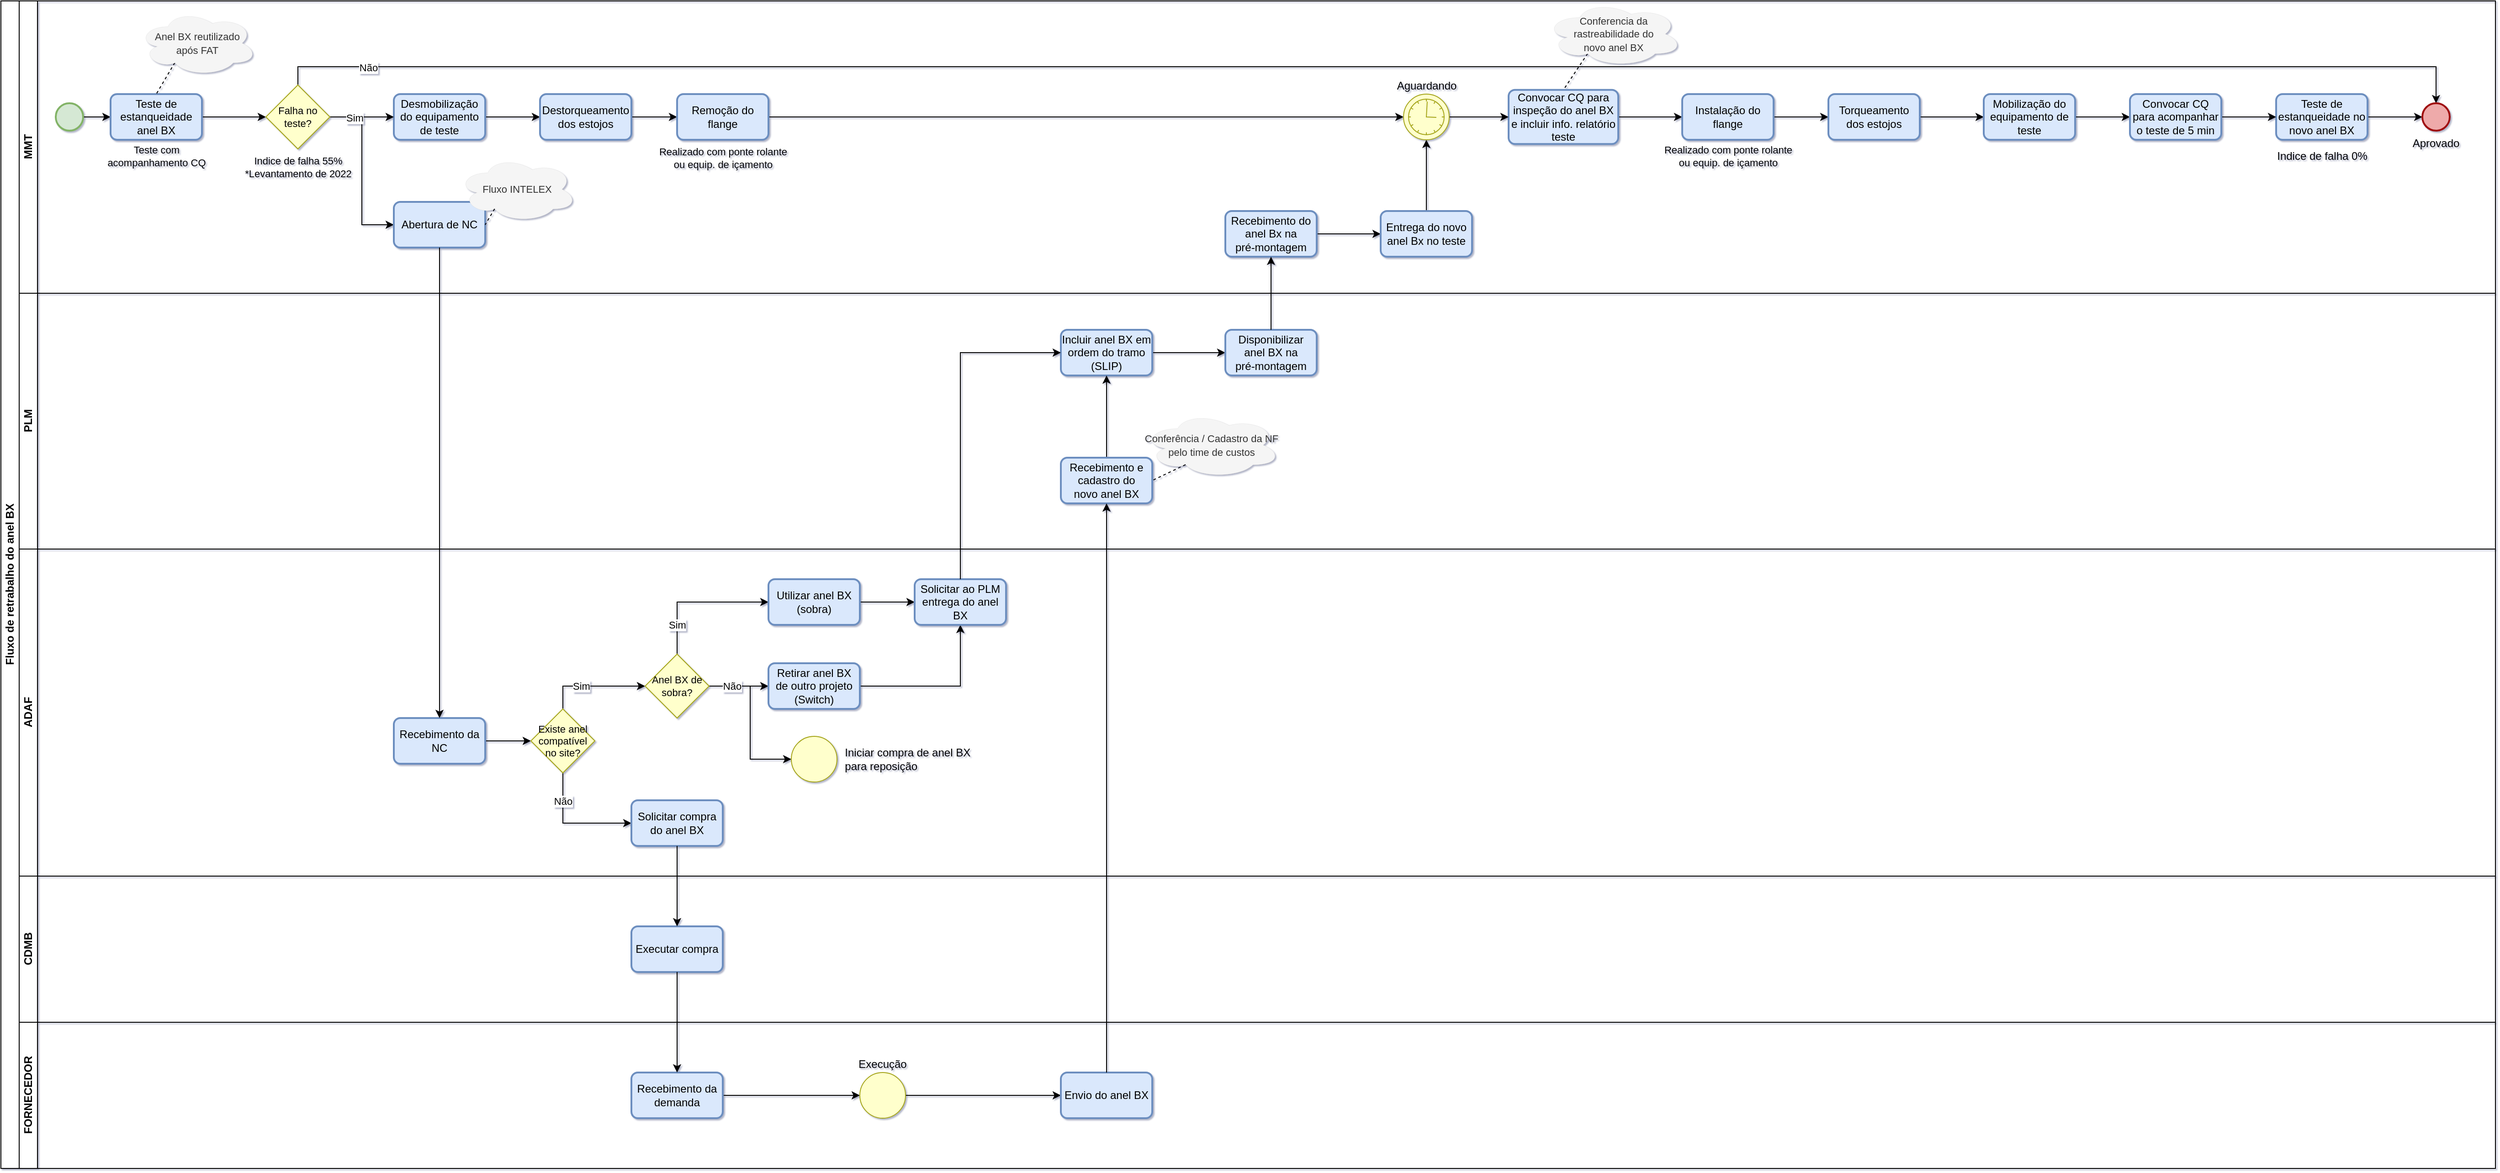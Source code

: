 <mxfile version="21.1.1" type="github">
  <diagram id="IMoWFRzWkRb1YAJqIgc9" name="Page-1">
    <mxGraphModel dx="2286" dy="1088" grid="1" gridSize="10" guides="1" tooltips="1" connect="1" arrows="1" fold="1" page="1" pageScale="1" pageWidth="1920" pageHeight="1200" math="0" shadow="1">
      <root>
        <mxCell id="0" />
        <mxCell id="1" parent="0" />
        <mxCell id="REOEvnUnP1cKmhOiyPTP-1" value="&lt;font style=&quot;font-size: 12px;&quot;&gt;Fluxo de retrabalho do anel BX&lt;/font&gt;" style="swimlane;childLayout=stackLayout;resizeParent=1;resizeParentMax=0;horizontal=0;startSize=20;horizontalStack=0;html=1;rounded=0;fontSize=10;" parent="1" vertex="1">
          <mxGeometry x="10" y="10" width="2730" height="1278" as="geometry">
            <mxRectangle x="110" y="90" width="40" height="60" as="alternateBounds" />
          </mxGeometry>
        </mxCell>
        <mxCell id="REOEvnUnP1cKmhOiyPTP-2" value="MMT" style="swimlane;startSize=20;horizontal=0;html=1;rounded=0;" parent="REOEvnUnP1cKmhOiyPTP-1" vertex="1">
          <mxGeometry x="20" width="2710" height="320" as="geometry">
            <mxRectangle x="20" width="650" height="30" as="alternateBounds" />
          </mxGeometry>
        </mxCell>
        <mxCell id="REOEvnUnP1cKmhOiyPTP-8" style="edgeStyle=orthogonalEdgeStyle;rounded=0;orthogonalLoop=1;jettySize=auto;html=1;exitX=1;exitY=0.5;exitDx=0;exitDy=0;exitPerimeter=0;entryX=0;entryY=0.5;entryDx=0;entryDy=0;" parent="REOEvnUnP1cKmhOiyPTP-2" source="REOEvnUnP1cKmhOiyPTP-5" target="REOEvnUnP1cKmhOiyPTP-7" edge="1">
          <mxGeometry relative="1" as="geometry" />
        </mxCell>
        <mxCell id="REOEvnUnP1cKmhOiyPTP-5" value="" style="strokeWidth=2;html=1;shape=mxgraph.flowchart.start_2;whiteSpace=wrap;fillColor=#d5e8d4;strokeColor=#82b366;" parent="REOEvnUnP1cKmhOiyPTP-2" vertex="1">
          <mxGeometry x="40" y="112" width="30" height="30" as="geometry" />
        </mxCell>
        <mxCell id="rvxUXU9-gEQZc84r86SE-13" style="edgeStyle=orthogonalEdgeStyle;rounded=0;orthogonalLoop=1;jettySize=auto;html=1;exitX=1;exitY=0.5;exitDx=0;exitDy=0;entryX=0;entryY=0.5;entryDx=0;entryDy=0;" edge="1" parent="REOEvnUnP1cKmhOiyPTP-2" source="REOEvnUnP1cKmhOiyPTP-7" target="rvxUXU9-gEQZc84r86SE-8">
          <mxGeometry relative="1" as="geometry" />
        </mxCell>
        <mxCell id="REOEvnUnP1cKmhOiyPTP-7" value="&lt;span style=&quot;&quot;&gt;Teste de estanqueidade &lt;br&gt;anel BX&lt;br&gt;&lt;/span&gt;" style="rounded=1;whiteSpace=wrap;html=1;absoluteArcSize=1;arcSize=14;strokeWidth=2;fillColor=#dae8fc;strokeColor=#6c8ebf;" parent="REOEvnUnP1cKmhOiyPTP-2" vertex="1">
          <mxGeometry x="100" y="102" width="100" height="50" as="geometry" />
        </mxCell>
        <mxCell id="rvxUXU9-gEQZc84r86SE-18" style="edgeStyle=orthogonalEdgeStyle;rounded=0;orthogonalLoop=1;jettySize=auto;html=1;exitX=1;exitY=0.5;exitDx=0;exitDy=0;entryX=0;entryY=0.5;entryDx=0;entryDy=0;" edge="1" parent="REOEvnUnP1cKmhOiyPTP-2" source="rvxUXU9-gEQZc84r86SE-7" target="rvxUXU9-gEQZc84r86SE-16">
          <mxGeometry relative="1" as="geometry" />
        </mxCell>
        <mxCell id="rvxUXU9-gEQZc84r86SE-7" value="&lt;font style=&quot;font-size: 12px;&quot;&gt;Desmobilização do equipamento de teste&lt;/font&gt;" style="rounded=1;whiteSpace=wrap;html=1;absoluteArcSize=1;arcSize=14;strokeWidth=2;fillColor=#dae8fc;strokeColor=#6c8ebf;" vertex="1" parent="REOEvnUnP1cKmhOiyPTP-2">
          <mxGeometry x="410" y="102" width="100" height="50" as="geometry" />
        </mxCell>
        <mxCell id="rvxUXU9-gEQZc84r86SE-111" style="edgeStyle=orthogonalEdgeStyle;rounded=0;orthogonalLoop=1;jettySize=auto;html=1;exitX=1;exitY=0.5;exitDx=0;exitDy=0;entryX=0;entryY=0.5;entryDx=0;entryDy=0;" edge="1" parent="REOEvnUnP1cKmhOiyPTP-2" source="rvxUXU9-gEQZc84r86SE-8" target="rvxUXU9-gEQZc84r86SE-27">
          <mxGeometry relative="1" as="geometry" />
        </mxCell>
        <mxCell id="rvxUXU9-gEQZc84r86SE-14" style="edgeStyle=orthogonalEdgeStyle;rounded=0;orthogonalLoop=1;jettySize=auto;html=1;exitX=1;exitY=0.5;exitDx=0;exitDy=0;entryX=0;entryY=0.5;entryDx=0;entryDy=0;" edge="1" parent="REOEvnUnP1cKmhOiyPTP-2" source="rvxUXU9-gEQZc84r86SE-8" target="rvxUXU9-gEQZc84r86SE-7">
          <mxGeometry relative="1" as="geometry" />
        </mxCell>
        <mxCell id="rvxUXU9-gEQZc84r86SE-15" value="Sim" style="edgeLabel;html=1;align=center;verticalAlign=middle;resizable=0;points=[];" vertex="1" connectable="0" parent="rvxUXU9-gEQZc84r86SE-14">
          <mxGeometry x="-0.242" y="-1" relative="1" as="geometry">
            <mxPoint as="offset" />
          </mxGeometry>
        </mxCell>
        <mxCell id="rvxUXU9-gEQZc84r86SE-91" style="edgeStyle=orthogonalEdgeStyle;rounded=0;orthogonalLoop=1;jettySize=auto;html=1;exitX=0.5;exitY=0;exitDx=0;exitDy=0;entryX=0.5;entryY=0;entryDx=0;entryDy=0;entryPerimeter=0;" edge="1" parent="REOEvnUnP1cKmhOiyPTP-2" source="rvxUXU9-gEQZc84r86SE-8" target="rvxUXU9-gEQZc84r86SE-84">
          <mxGeometry relative="1" as="geometry" />
        </mxCell>
        <mxCell id="rvxUXU9-gEQZc84r86SE-93" value="Não" style="edgeLabel;html=1;align=center;verticalAlign=middle;resizable=0;points=[];" vertex="1" connectable="0" parent="rvxUXU9-gEQZc84r86SE-91">
          <mxGeometry x="-0.919" y="-1" relative="1" as="geometry">
            <mxPoint as="offset" />
          </mxGeometry>
        </mxCell>
        <mxCell id="rvxUXU9-gEQZc84r86SE-8" value="&lt;font style=&quot;font-size: 11px;&quot;&gt;Falha no teste?&lt;/font&gt;" style="rhombus;whiteSpace=wrap;html=1;strokeColor=#a6a61d;fontSize=10;fillColor=#ffffcc;" vertex="1" parent="REOEvnUnP1cKmhOiyPTP-2">
          <mxGeometry x="270" y="92" width="70" height="70" as="geometry" />
        </mxCell>
        <mxCell id="rvxUXU9-gEQZc84r86SE-12" style="rounded=0;orthogonalLoop=1;jettySize=auto;html=1;exitX=0.31;exitY=0.8;exitDx=0;exitDy=0;exitPerimeter=0;entryX=0.5;entryY=0;entryDx=0;entryDy=0;endArrow=none;endFill=0;startArrow=none;startFill=0;dashed=1;" edge="1" parent="REOEvnUnP1cKmhOiyPTP-2" source="rvxUXU9-gEQZc84r86SE-9" target="REOEvnUnP1cKmhOiyPTP-7">
          <mxGeometry relative="1" as="geometry" />
        </mxCell>
        <mxCell id="rvxUXU9-gEQZc84r86SE-9" value="&lt;span style=&quot;font-size: 11px;&quot;&gt;Anel BX reutilizado&lt;br&gt;após FAT&lt;/span&gt;" style="ellipse;shape=cloud;whiteSpace=wrap;html=1;fillColor=#f5f5f5;fontColor=#333333;strokeColor=#666666;shadow=0;strokeWidth=0;" vertex="1" parent="REOEvnUnP1cKmhOiyPTP-2">
          <mxGeometry x="130" y="10" width="130" height="72" as="geometry" />
        </mxCell>
        <mxCell id="rvxUXU9-gEQZc84r86SE-20" style="edgeStyle=orthogonalEdgeStyle;rounded=0;orthogonalLoop=1;jettySize=auto;html=1;exitX=1;exitY=0.5;exitDx=0;exitDy=0;entryX=0;entryY=0.5;entryDx=0;entryDy=0;" edge="1" parent="REOEvnUnP1cKmhOiyPTP-2" source="rvxUXU9-gEQZc84r86SE-16" target="rvxUXU9-gEQZc84r86SE-19">
          <mxGeometry relative="1" as="geometry" />
        </mxCell>
        <mxCell id="rvxUXU9-gEQZc84r86SE-16" value="&lt;font style=&quot;font-size: 12px;&quot;&gt;Destorqueamento dos estojos&lt;/font&gt;" style="rounded=1;whiteSpace=wrap;html=1;absoluteArcSize=1;arcSize=14;strokeWidth=2;fillColor=#dae8fc;strokeColor=#6c8ebf;" vertex="1" parent="REOEvnUnP1cKmhOiyPTP-2">
          <mxGeometry x="570" y="102" width="100" height="50" as="geometry" />
        </mxCell>
        <mxCell id="rvxUXU9-gEQZc84r86SE-73" style="edgeStyle=orthogonalEdgeStyle;rounded=0;orthogonalLoop=1;jettySize=auto;html=1;exitX=1;exitY=0.5;exitDx=0;exitDy=0;entryX=0;entryY=0.5;entryDx=0;entryDy=0;entryPerimeter=0;" edge="1" parent="REOEvnUnP1cKmhOiyPTP-2" source="rvxUXU9-gEQZc84r86SE-19" target="rvxUXU9-gEQZc84r86SE-154">
          <mxGeometry relative="1" as="geometry">
            <mxPoint x="1130.0" y="127" as="targetPoint" />
          </mxGeometry>
        </mxCell>
        <mxCell id="rvxUXU9-gEQZc84r86SE-19" value="&lt;font style=&quot;font-size: 12px;&quot;&gt;Remoção do flange&lt;/font&gt;" style="rounded=1;whiteSpace=wrap;html=1;absoluteArcSize=1;arcSize=14;strokeWidth=2;fillColor=#dae8fc;strokeColor=#6c8ebf;" vertex="1" parent="REOEvnUnP1cKmhOiyPTP-2">
          <mxGeometry x="720" y="102" width="100" height="50" as="geometry" />
        </mxCell>
        <mxCell id="rvxUXU9-gEQZc84r86SE-64" style="edgeStyle=orthogonalEdgeStyle;rounded=0;orthogonalLoop=1;jettySize=auto;html=1;exitX=1;exitY=0.5;exitDx=0;exitDy=0;entryX=0;entryY=0.5;entryDx=0;entryDy=0;entryPerimeter=0;" edge="1" parent="REOEvnUnP1cKmhOiyPTP-2" source="rvxUXU9-gEQZc84r86SE-21" target="rvxUXU9-gEQZc84r86SE-24">
          <mxGeometry relative="1" as="geometry">
            <mxPoint x="1790" y="124.2" as="targetPoint" />
          </mxGeometry>
        </mxCell>
        <mxCell id="rvxUXU9-gEQZc84r86SE-21" value="&lt;font style=&quot;font-size: 12px;&quot;&gt;Convocar CQ para inspeção do anel BX e incluir info. relatório teste&lt;/font&gt;" style="rounded=1;html=1;absoluteArcSize=1;arcSize=14;strokeWidth=2;fillColor=#dae8fc;strokeColor=#6c8ebf;whiteSpace=wrap;" vertex="1" parent="REOEvnUnP1cKmhOiyPTP-2">
          <mxGeometry x="1630" y="97.4" width="120" height="59.2" as="geometry" />
        </mxCell>
        <mxCell id="rvxUXU9-gEQZc84r86SE-71" style="edgeStyle=orthogonalEdgeStyle;rounded=0;orthogonalLoop=1;jettySize=auto;html=1;exitX=1;exitY=0.5;exitDx=0;exitDy=0;entryX=0;entryY=0.5;entryDx=0;entryDy=0;" edge="1" parent="REOEvnUnP1cKmhOiyPTP-2" source="rvxUXU9-gEQZc84r86SE-24" target="rvxUXU9-gEQZc84r86SE-26">
          <mxGeometry relative="1" as="geometry" />
        </mxCell>
        <mxCell id="rvxUXU9-gEQZc84r86SE-24" value="&lt;font style=&quot;font-size: 12px;&quot;&gt;Instalação do flange&lt;/font&gt;" style="rounded=1;whiteSpace=wrap;html=1;absoluteArcSize=1;arcSize=14;strokeWidth=2;fillColor=#dae8fc;strokeColor=#6c8ebf;" vertex="1" parent="REOEvnUnP1cKmhOiyPTP-2">
          <mxGeometry x="1820" y="102" width="100" height="50" as="geometry" />
        </mxCell>
        <mxCell id="rvxUXU9-gEQZc84r86SE-79" style="edgeStyle=orthogonalEdgeStyle;rounded=0;orthogonalLoop=1;jettySize=auto;html=1;exitX=1;exitY=0.5;exitDx=0;exitDy=0;entryX=0;entryY=0.5;entryDx=0;entryDy=0;" edge="1" parent="REOEvnUnP1cKmhOiyPTP-2" source="rvxUXU9-gEQZc84r86SE-26" target="rvxUXU9-gEQZc84r86SE-78">
          <mxGeometry relative="1" as="geometry" />
        </mxCell>
        <mxCell id="rvxUXU9-gEQZc84r86SE-26" value="&lt;font style=&quot;font-size: 12px;&quot;&gt;Torqueamento dos estojos&lt;/font&gt;" style="rounded=1;whiteSpace=wrap;html=1;absoluteArcSize=1;arcSize=14;strokeWidth=2;fillColor=#dae8fc;strokeColor=#6c8ebf;" vertex="1" parent="REOEvnUnP1cKmhOiyPTP-2">
          <mxGeometry x="1980" y="102" width="100" height="50" as="geometry" />
        </mxCell>
        <mxCell id="rvxUXU9-gEQZc84r86SE-61" style="edgeStyle=orthogonalEdgeStyle;rounded=0;orthogonalLoop=1;jettySize=auto;html=1;exitX=1;exitY=0.5;exitDx=0;exitDy=0;entryX=0;entryY=0.5;entryDx=0;entryDy=0;" edge="1" parent="REOEvnUnP1cKmhOiyPTP-2" source="rvxUXU9-gEQZc84r86SE-58" target="rvxUXU9-gEQZc84r86SE-62">
          <mxGeometry relative="1" as="geometry">
            <mxPoint x="1220" y="226.0" as="targetPoint" />
          </mxGeometry>
        </mxCell>
        <mxCell id="rvxUXU9-gEQZc84r86SE-58" value="Recebimento do anel Bx na &lt;br&gt;pré-montagem" style="rounded=1;whiteSpace=wrap;html=1;absoluteArcSize=1;arcSize=14;strokeWidth=2;fillColor=#dae8fc;strokeColor=#6c8ebf;" vertex="1" parent="REOEvnUnP1cKmhOiyPTP-2">
          <mxGeometry x="1320" y="230" width="100" height="50" as="geometry" />
        </mxCell>
        <mxCell id="rvxUXU9-gEQZc84r86SE-75" style="edgeStyle=orthogonalEdgeStyle;rounded=0;orthogonalLoop=1;jettySize=auto;html=1;exitX=0.5;exitY=0;exitDx=0;exitDy=0;entryX=0.5;entryY=1;entryDx=0;entryDy=0;entryPerimeter=0;" edge="1" parent="REOEvnUnP1cKmhOiyPTP-2" source="rvxUXU9-gEQZc84r86SE-62" target="rvxUXU9-gEQZc84r86SE-154">
          <mxGeometry relative="1" as="geometry" />
        </mxCell>
        <mxCell id="rvxUXU9-gEQZc84r86SE-27" value="&lt;font style=&quot;font-size: 12px;&quot;&gt;Abertura de NC&lt;/font&gt;" style="rounded=1;whiteSpace=wrap;html=1;absoluteArcSize=1;arcSize=14;strokeWidth=2;fillColor=#dae8fc;strokeColor=#6c8ebf;" vertex="1" parent="REOEvnUnP1cKmhOiyPTP-2">
          <mxGeometry x="410" y="220" width="100" height="50" as="geometry" />
        </mxCell>
        <mxCell id="rvxUXU9-gEQZc84r86SE-62" value="Entrega do novo anel Bx no teste" style="rounded=1;whiteSpace=wrap;html=1;absoluteArcSize=1;arcSize=14;strokeWidth=2;fillColor=#dae8fc;strokeColor=#6c8ebf;" vertex="1" parent="REOEvnUnP1cKmhOiyPTP-2">
          <mxGeometry x="1490" y="230" width="100" height="50" as="geometry" />
        </mxCell>
        <mxCell id="rvxUXU9-gEQZc84r86SE-69" style="rounded=0;orthogonalLoop=1;jettySize=auto;html=1;exitX=0.31;exitY=0.8;exitDx=0;exitDy=0;exitPerimeter=0;entryX=0.5;entryY=0;entryDx=0;entryDy=0;endArrow=none;endFill=0;dashed=1;" edge="1" parent="REOEvnUnP1cKmhOiyPTP-2" source="rvxUXU9-gEQZc84r86SE-66" target="rvxUXU9-gEQZc84r86SE-21">
          <mxGeometry relative="1" as="geometry">
            <mxPoint x="1726.5" y="64.8" as="sourcePoint" />
            <mxPoint x="1605" y="62.2" as="targetPoint" />
          </mxGeometry>
        </mxCell>
        <mxCell id="rvxUXU9-gEQZc84r86SE-66" value="&lt;font style=&quot;font-size: 11px;&quot;&gt;Conferencia da rastreabilidade do &lt;br&gt;novo anel BX&lt;/font&gt;" style="ellipse;shape=cloud;whiteSpace=wrap;html=1;fillColor=#f5f5f5;fontColor=#333333;strokeColor=#666666;shadow=0;strokeWidth=0;" vertex="1" parent="REOEvnUnP1cKmhOiyPTP-2">
          <mxGeometry x="1670" width="150" height="72" as="geometry" />
        </mxCell>
        <mxCell id="rvxUXU9-gEQZc84r86SE-74" style="edgeStyle=orthogonalEdgeStyle;rounded=0;orthogonalLoop=1;jettySize=auto;html=1;exitX=1;exitY=0.5;exitDx=0;exitDy=0;entryX=0;entryY=0.5;entryDx=0;entryDy=0;exitPerimeter=0;" edge="1" parent="REOEvnUnP1cKmhOiyPTP-2" source="rvxUXU9-gEQZc84r86SE-154" target="rvxUXU9-gEQZc84r86SE-21">
          <mxGeometry relative="1" as="geometry">
            <mxPoint x="1180.0" y="127" as="sourcePoint" />
          </mxGeometry>
        </mxCell>
        <mxCell id="rvxUXU9-gEQZc84r86SE-87" style="edgeStyle=orthogonalEdgeStyle;rounded=0;orthogonalLoop=1;jettySize=auto;html=1;exitX=1;exitY=0.5;exitDx=0;exitDy=0;entryX=0;entryY=0.5;entryDx=0;entryDy=0;entryPerimeter=0;" edge="1" parent="REOEvnUnP1cKmhOiyPTP-2" source="rvxUXU9-gEQZc84r86SE-77" target="rvxUXU9-gEQZc84r86SE-84">
          <mxGeometry relative="1" as="geometry" />
        </mxCell>
        <mxCell id="rvxUXU9-gEQZc84r86SE-77" value="&lt;font style=&quot;font-size: 12px;&quot;&gt;Teste de estanqueidade no novo anel BX&lt;/font&gt;" style="rounded=1;whiteSpace=wrap;html=1;absoluteArcSize=1;arcSize=14;strokeWidth=2;fillColor=#dae8fc;strokeColor=#6c8ebf;" vertex="1" parent="REOEvnUnP1cKmhOiyPTP-2">
          <mxGeometry x="2470" y="102" width="100" height="50" as="geometry" />
        </mxCell>
        <mxCell id="rvxUXU9-gEQZc84r86SE-82" style="edgeStyle=orthogonalEdgeStyle;rounded=0;orthogonalLoop=1;jettySize=auto;html=1;exitX=1;exitY=0.5;exitDx=0;exitDy=0;entryX=0;entryY=0.5;entryDx=0;entryDy=0;" edge="1" parent="REOEvnUnP1cKmhOiyPTP-2" source="rvxUXU9-gEQZc84r86SE-78" target="rvxUXU9-gEQZc84r86SE-81">
          <mxGeometry relative="1" as="geometry" />
        </mxCell>
        <mxCell id="rvxUXU9-gEQZc84r86SE-78" value="&lt;font style=&quot;font-size: 12px;&quot;&gt;Mobilização do equipamento de teste&lt;/font&gt;" style="rounded=1;whiteSpace=wrap;html=1;absoluteArcSize=1;arcSize=14;strokeWidth=2;fillColor=#dae8fc;strokeColor=#6c8ebf;" vertex="1" parent="REOEvnUnP1cKmhOiyPTP-2">
          <mxGeometry x="2150" y="102" width="100" height="50" as="geometry" />
        </mxCell>
        <mxCell id="rvxUXU9-gEQZc84r86SE-83" style="edgeStyle=orthogonalEdgeStyle;rounded=0;orthogonalLoop=1;jettySize=auto;html=1;exitX=1;exitY=0.5;exitDx=0;exitDy=0;entryX=0;entryY=0.5;entryDx=0;entryDy=0;" edge="1" parent="REOEvnUnP1cKmhOiyPTP-2" source="rvxUXU9-gEQZc84r86SE-81" target="rvxUXU9-gEQZc84r86SE-77">
          <mxGeometry relative="1" as="geometry" />
        </mxCell>
        <mxCell id="rvxUXU9-gEQZc84r86SE-81" value="&lt;font style=&quot;font-size: 12px;&quot;&gt;Convocar CQ para acompanhar o teste de 5 min&lt;/font&gt;" style="rounded=1;whiteSpace=wrap;html=1;absoluteArcSize=1;arcSize=14;strokeWidth=2;fillColor=#dae8fc;strokeColor=#6c8ebf;" vertex="1" parent="REOEvnUnP1cKmhOiyPTP-2">
          <mxGeometry x="2310" y="102" width="100" height="50" as="geometry" />
        </mxCell>
        <mxCell id="rvxUXU9-gEQZc84r86SE-84" value="Aprovado" style="strokeWidth=2;html=1;shape=mxgraph.flowchart.start_2;whiteSpace=wrap;fillColor=#eeaaaa;strokeColor=#9f0d0d;labelPosition=center;verticalLabelPosition=bottom;align=center;verticalAlign=top;" vertex="1" parent="REOEvnUnP1cKmhOiyPTP-2">
          <mxGeometry x="2630" y="112" width="30" height="30" as="geometry" />
        </mxCell>
        <mxCell id="rvxUXU9-gEQZc84r86SE-85" value="Indice de falha 55% &lt;br style=&quot;font-size: 11px;&quot;&gt;*Levantamento de 2022" style="text;html=1;align=center;verticalAlign=middle;resizable=0;points=[];autosize=1;strokeColor=none;fillColor=none;fontSize=11;" vertex="1" parent="REOEvnUnP1cKmhOiyPTP-2">
          <mxGeometry x="235" y="162" width="140" height="40" as="geometry" />
        </mxCell>
        <mxCell id="rvxUXU9-gEQZc84r86SE-96" value="&lt;span style=&quot;font-size: 11px;&quot;&gt;Fluxo INTELEX&lt;/span&gt;" style="ellipse;shape=cloud;whiteSpace=wrap;html=1;fillColor=#f5f5f5;fontColor=#333333;strokeColor=#666666;shadow=0;strokeWidth=0;" vertex="1" parent="REOEvnUnP1cKmhOiyPTP-2">
          <mxGeometry x="480" y="170" width="130" height="72" as="geometry" />
        </mxCell>
        <mxCell id="rvxUXU9-gEQZc84r86SE-86" value="Indice de falha 0%" style="text;html=1;align=center;verticalAlign=middle;resizable=0;points=[];autosize=1;strokeColor=none;fillColor=none;" vertex="1" parent="REOEvnUnP1cKmhOiyPTP-2">
          <mxGeometry x="2460" y="155" width="120" height="30" as="geometry" />
        </mxCell>
        <mxCell id="rvxUXU9-gEQZc84r86SE-108" value="Teste com &lt;br style=&quot;font-size: 11px;&quot;&gt;acompanhamento CQ" style="text;html=1;align=center;verticalAlign=middle;resizable=0;points=[];autosize=1;strokeColor=none;fillColor=none;fontSize=11;" vertex="1" parent="REOEvnUnP1cKmhOiyPTP-2">
          <mxGeometry x="85" y="150" width="130" height="40" as="geometry" />
        </mxCell>
        <mxCell id="rvxUXU9-gEQZc84r86SE-113" style="rounded=0;orthogonalLoop=1;jettySize=auto;html=1;exitX=0.31;exitY=0.8;exitDx=0;exitDy=0;exitPerimeter=0;entryX=1;entryY=0.5;entryDx=0;entryDy=0;endArrow=none;endFill=0;startArrow=none;startFill=0;dashed=1;" edge="1" parent="REOEvnUnP1cKmhOiyPTP-2" source="rvxUXU9-gEQZc84r86SE-96" target="rvxUXU9-gEQZc84r86SE-27">
          <mxGeometry relative="1" as="geometry">
            <mxPoint x="180" y="78" as="sourcePoint" />
            <mxPoint x="160" y="112" as="targetPoint" />
          </mxGeometry>
        </mxCell>
        <mxCell id="rvxUXU9-gEQZc84r86SE-114" value="Realizado com ponte rolante &lt;br style=&quot;font-size: 11px;&quot;&gt;ou equip. de içamento" style="text;html=1;align=center;verticalAlign=middle;resizable=0;points=[];autosize=1;strokeColor=none;fillColor=none;fontSize=11;" vertex="1" parent="REOEvnUnP1cKmhOiyPTP-2">
          <mxGeometry x="690" y="152" width="160" height="40" as="geometry" />
        </mxCell>
        <mxCell id="rvxUXU9-gEQZc84r86SE-153" value="Realizado com ponte rolante &lt;br style=&quot;font-size: 11px;&quot;&gt;ou equip. de içamento" style="text;html=1;align=center;verticalAlign=middle;resizable=0;points=[];autosize=1;strokeColor=none;fillColor=none;fontSize=11;" vertex="1" parent="REOEvnUnP1cKmhOiyPTP-2">
          <mxGeometry x="1790" y="150" width="160" height="40" as="geometry" />
        </mxCell>
        <mxCell id="rvxUXU9-gEQZc84r86SE-154" value="Aguardando" style="points=[[0.145,0.145,0],[0.5,0,0],[0.855,0.145,0],[1,0.5,0],[0.855,0.855,0],[0.5,1,0],[0.145,0.855,0],[0,0.5,0]];shape=mxgraph.bpmn.event;html=1;verticalLabelPosition=top;labelBackgroundColor=none;verticalAlign=bottom;align=center;perimeter=ellipsePerimeter;outlineConnect=0;aspect=fixed;outline=standard;symbol=timer;fillColor=#FFFFCC;strokeColor=#A6A61D;labelPosition=center;" vertex="1" parent="REOEvnUnP1cKmhOiyPTP-2">
          <mxGeometry x="1515" y="102" width="50" height="50" as="geometry" />
        </mxCell>
        <mxCell id="rvxUXU9-gEQZc84r86SE-53" value="PLM" style="swimlane;startSize=20;horizontal=0;html=1;rounded=0;" vertex="1" parent="REOEvnUnP1cKmhOiyPTP-1">
          <mxGeometry x="20" y="320" width="2710" height="280" as="geometry">
            <mxRectangle x="20" width="650" height="30" as="alternateBounds" />
          </mxGeometry>
        </mxCell>
        <mxCell id="rvxUXU9-gEQZc84r86SE-57" style="edgeStyle=orthogonalEdgeStyle;rounded=0;orthogonalLoop=1;jettySize=auto;html=1;exitX=1;exitY=0.5;exitDx=0;exitDy=0;entryX=0;entryY=0.5;entryDx=0;entryDy=0;" edge="1" parent="rvxUXU9-gEQZc84r86SE-53" source="rvxUXU9-gEQZc84r86SE-47" target="rvxUXU9-gEQZc84r86SE-54">
          <mxGeometry relative="1" as="geometry">
            <mxPoint x="1590" y="55" as="targetPoint" />
          </mxGeometry>
        </mxCell>
        <mxCell id="rvxUXU9-gEQZc84r86SE-47" value="Incluir anel BX em ordem do tramo (SLIP)&lt;span style=&quot;font-size: 10px;&quot;&gt;&lt;br&gt;&lt;/span&gt;" style="rounded=1;whiteSpace=wrap;html=1;absoluteArcSize=1;arcSize=14;strokeWidth=2;fillColor=#dae8fc;strokeColor=#6c8ebf;" vertex="1" parent="rvxUXU9-gEQZc84r86SE-53">
          <mxGeometry x="1140" y="40" width="100" height="50" as="geometry" />
        </mxCell>
        <mxCell id="rvxUXU9-gEQZc84r86SE-54" value="Disponibilizar &lt;br&gt;anel BX na &lt;br&gt;pré-montagem" style="rounded=1;whiteSpace=wrap;html=1;absoluteArcSize=1;arcSize=14;strokeWidth=2;fillColor=#dae8fc;strokeColor=#6c8ebf;" vertex="1" parent="rvxUXU9-gEQZc84r86SE-53">
          <mxGeometry x="1320" y="40" width="100" height="50" as="geometry" />
        </mxCell>
        <mxCell id="rvxUXU9-gEQZc84r86SE-149" style="edgeStyle=orthogonalEdgeStyle;rounded=0;orthogonalLoop=1;jettySize=auto;html=1;exitX=0.5;exitY=0;exitDx=0;exitDy=0;entryX=0.5;entryY=1;entryDx=0;entryDy=0;" edge="1" parent="rvxUXU9-gEQZc84r86SE-53" source="rvxUXU9-gEQZc84r86SE-99" target="rvxUXU9-gEQZc84r86SE-47">
          <mxGeometry relative="1" as="geometry" />
        </mxCell>
        <mxCell id="rvxUXU9-gEQZc84r86SE-99" value="Recebimento e cadastro do &lt;br&gt;novo anel BX" style="rounded=1;whiteSpace=wrap;html=1;absoluteArcSize=1;arcSize=14;strokeWidth=2;fillColor=#dae8fc;strokeColor=#6c8ebf;" vertex="1" parent="rvxUXU9-gEQZc84r86SE-53">
          <mxGeometry x="1140" y="180" width="100" height="50" as="geometry" />
        </mxCell>
        <mxCell id="rvxUXU9-gEQZc84r86SE-107" value="&lt;span style=&quot;font-size: 11px;&quot;&gt;Conferência / Cadastro da NF pelo time de custos&lt;/span&gt;" style="ellipse;shape=cloud;whiteSpace=wrap;html=1;fillColor=#f5f5f5;fontColor=#333333;strokeColor=#666666;shadow=0;strokeWidth=0;" vertex="1" parent="rvxUXU9-gEQZc84r86SE-53">
          <mxGeometry x="1230" y="130" width="150" height="72" as="geometry" />
        </mxCell>
        <mxCell id="rvxUXU9-gEQZc84r86SE-150" style="rounded=0;orthogonalLoop=1;jettySize=auto;html=1;exitX=0.31;exitY=0.8;exitDx=0;exitDy=0;exitPerimeter=0;entryX=1;entryY=0.5;entryDx=0;entryDy=0;endArrow=none;endFill=0;startArrow=none;startFill=0;dashed=1;" edge="1" parent="rvxUXU9-gEQZc84r86SE-53" source="rvxUXU9-gEQZc84r86SE-107" target="rvxUXU9-gEQZc84r86SE-99">
          <mxGeometry relative="1" as="geometry">
            <mxPoint x="180" y="-242" as="sourcePoint" />
            <mxPoint x="160" y="-208" as="targetPoint" />
          </mxGeometry>
        </mxCell>
        <mxCell id="REOEvnUnP1cKmhOiyPTP-3" value="ADAF" style="swimlane;startSize=20;horizontal=0;html=1;rounded=0;labelPosition=center;verticalLabelPosition=middle;align=center;verticalAlign=middle;" parent="REOEvnUnP1cKmhOiyPTP-1" vertex="1">
          <mxGeometry x="20" y="600" width="2710" height="358" as="geometry">
            <mxRectangle x="20" y="80" width="880" height="30" as="alternateBounds" />
          </mxGeometry>
        </mxCell>
        <mxCell id="rvxUXU9-gEQZc84r86SE-32" style="edgeStyle=orthogonalEdgeStyle;rounded=0;orthogonalLoop=1;jettySize=auto;html=1;exitX=1;exitY=0.5;exitDx=0;exitDy=0;entryX=0;entryY=0.5;entryDx=0;entryDy=0;" edge="1" parent="REOEvnUnP1cKmhOiyPTP-3" source="rvxUXU9-gEQZc84r86SE-28" target="rvxUXU9-gEQZc84r86SE-31">
          <mxGeometry relative="1" as="geometry" />
        </mxCell>
        <mxCell id="rvxUXU9-gEQZc84r86SE-28" value="Recebimento da NC" style="rounded=1;whiteSpace=wrap;html=1;absoluteArcSize=1;arcSize=14;strokeWidth=2;fillColor=#dae8fc;strokeColor=#6c8ebf;" vertex="1" parent="REOEvnUnP1cKmhOiyPTP-3">
          <mxGeometry x="410" y="185" width="100" height="50" as="geometry" />
        </mxCell>
        <mxCell id="rvxUXU9-gEQZc84r86SE-33" style="edgeStyle=orthogonalEdgeStyle;rounded=0;orthogonalLoop=1;jettySize=auto;html=1;exitX=0.5;exitY=0;exitDx=0;exitDy=0;entryX=0;entryY=0.5;entryDx=0;entryDy=0;" edge="1" parent="REOEvnUnP1cKmhOiyPTP-3" source="rvxUXU9-gEQZc84r86SE-31" target="rvxUXU9-gEQZc84r86SE-115">
          <mxGeometry relative="1" as="geometry">
            <mxPoint x="670.0" y="150" as="targetPoint" />
          </mxGeometry>
        </mxCell>
        <mxCell id="rvxUXU9-gEQZc84r86SE-34" value="Sim" style="edgeLabel;html=1;align=center;verticalAlign=middle;resizable=0;points=[];" vertex="1" connectable="0" parent="rvxUXU9-gEQZc84r86SE-33">
          <mxGeometry x="-0.365" y="1" relative="1" as="geometry">
            <mxPoint x="8" y="1" as="offset" />
          </mxGeometry>
        </mxCell>
        <mxCell id="rvxUXU9-gEQZc84r86SE-37" style="edgeStyle=orthogonalEdgeStyle;rounded=0;orthogonalLoop=1;jettySize=auto;html=1;exitX=0.5;exitY=1;exitDx=0;exitDy=0;entryX=0;entryY=0.5;entryDx=0;entryDy=0;" edge="1" parent="REOEvnUnP1cKmhOiyPTP-3" source="rvxUXU9-gEQZc84r86SE-31" target="rvxUXU9-gEQZc84r86SE-36">
          <mxGeometry relative="1" as="geometry" />
        </mxCell>
        <mxCell id="rvxUXU9-gEQZc84r86SE-38" value="Não" style="edgeLabel;html=1;align=center;verticalAlign=middle;resizable=0;points=[];" vertex="1" connectable="0" parent="rvxUXU9-gEQZc84r86SE-37">
          <mxGeometry x="-0.272" relative="1" as="geometry">
            <mxPoint y="-17" as="offset" />
          </mxGeometry>
        </mxCell>
        <mxCell id="rvxUXU9-gEQZc84r86SE-31" value="&lt;font style=&quot;font-size: 11px;&quot;&gt;Existe anel compatível no site?&lt;/font&gt;" style="rhombus;whiteSpace=wrap;html=1;strokeColor=#a6a61d;fontSize=10;fillColor=#ffffcc;" vertex="1" parent="REOEvnUnP1cKmhOiyPTP-3">
          <mxGeometry x="560" y="175" width="70" height="70" as="geometry" />
        </mxCell>
        <mxCell id="rvxUXU9-gEQZc84r86SE-36" value="Solicitar compra do anel BX" style="rounded=1;whiteSpace=wrap;html=1;absoluteArcSize=1;arcSize=14;strokeWidth=2;fillColor=#dae8fc;strokeColor=#6c8ebf;" vertex="1" parent="REOEvnUnP1cKmhOiyPTP-3">
          <mxGeometry x="670" y="275" width="100" height="50" as="geometry" />
        </mxCell>
        <mxCell id="rvxUXU9-gEQZc84r86SE-124" style="edgeStyle=orthogonalEdgeStyle;rounded=0;orthogonalLoop=1;jettySize=auto;html=1;exitX=0.5;exitY=0;exitDx=0;exitDy=0;entryX=0;entryY=0.5;entryDx=0;entryDy=0;" edge="1" parent="REOEvnUnP1cKmhOiyPTP-3" source="rvxUXU9-gEQZc84r86SE-115" target="rvxUXU9-gEQZc84r86SE-118">
          <mxGeometry relative="1" as="geometry" />
        </mxCell>
        <mxCell id="rvxUXU9-gEQZc84r86SE-126" value="Sim" style="edgeLabel;html=1;align=center;verticalAlign=middle;resizable=0;points=[];" vertex="1" connectable="0" parent="rvxUXU9-gEQZc84r86SE-124">
          <mxGeometry x="-0.165" y="-1" relative="1" as="geometry">
            <mxPoint x="-9" y="24" as="offset" />
          </mxGeometry>
        </mxCell>
        <mxCell id="rvxUXU9-gEQZc84r86SE-136" style="edgeStyle=orthogonalEdgeStyle;rounded=0;orthogonalLoop=1;jettySize=auto;html=1;exitX=1;exitY=0.5;exitDx=0;exitDy=0;entryX=0;entryY=0.5;entryDx=0;entryDy=0;" edge="1" parent="REOEvnUnP1cKmhOiyPTP-3" source="rvxUXU9-gEQZc84r86SE-115" target="rvxUXU9-gEQZc84r86SE-134">
          <mxGeometry relative="1" as="geometry" />
        </mxCell>
        <mxCell id="rvxUXU9-gEQZc84r86SE-123" style="edgeStyle=orthogonalEdgeStyle;rounded=0;orthogonalLoop=1;jettySize=auto;html=1;exitX=1;exitY=0.5;exitDx=0;exitDy=0;entryX=0;entryY=0.5;entryDx=0;entryDy=0;" edge="1" parent="REOEvnUnP1cKmhOiyPTP-3" source="rvxUXU9-gEQZc84r86SE-115" target="rvxUXU9-gEQZc84r86SE-117">
          <mxGeometry relative="1" as="geometry" />
        </mxCell>
        <mxCell id="rvxUXU9-gEQZc84r86SE-127" value="Não" style="edgeLabel;html=1;align=center;verticalAlign=middle;resizable=0;points=[];" vertex="1" connectable="0" parent="rvxUXU9-gEQZc84r86SE-123">
          <mxGeometry x="-0.226" relative="1" as="geometry">
            <mxPoint as="offset" />
          </mxGeometry>
        </mxCell>
        <mxCell id="rvxUXU9-gEQZc84r86SE-115" value="&lt;font style=&quot;font-size: 11px;&quot;&gt;Anel BX de sobra?&lt;/font&gt;" style="rhombus;whiteSpace=wrap;html=1;strokeColor=#a6a61d;fontSize=10;fillColor=#ffffcc;" vertex="1" parent="REOEvnUnP1cKmhOiyPTP-3">
          <mxGeometry x="685" y="115.0" width="70" height="70" as="geometry" />
        </mxCell>
        <mxCell id="rvxUXU9-gEQZc84r86SE-122" style="edgeStyle=orthogonalEdgeStyle;rounded=0;orthogonalLoop=1;jettySize=auto;html=1;exitX=1;exitY=0.5;exitDx=0;exitDy=0;entryX=0.5;entryY=1;entryDx=0;entryDy=0;" edge="1" parent="REOEvnUnP1cKmhOiyPTP-3" source="rvxUXU9-gEQZc84r86SE-117" target="rvxUXU9-gEQZc84r86SE-119">
          <mxGeometry relative="1" as="geometry">
            <mxPoint x="1440.0" y="155.65" as="targetPoint" />
          </mxGeometry>
        </mxCell>
        <mxCell id="rvxUXU9-gEQZc84r86SE-117" value="Retirar anel BX de outro projeto (Switch)&lt;span style=&quot;font-size: 10px;&quot;&gt;&lt;br&gt;&lt;/span&gt;" style="rounded=1;whiteSpace=wrap;html=1;absoluteArcSize=1;arcSize=14;strokeWidth=2;fillColor=#dae8fc;strokeColor=#6c8ebf;" vertex="1" parent="REOEvnUnP1cKmhOiyPTP-3">
          <mxGeometry x="820" y="125" width="100" height="50" as="geometry" />
        </mxCell>
        <mxCell id="rvxUXU9-gEQZc84r86SE-125" style="edgeStyle=orthogonalEdgeStyle;rounded=0;orthogonalLoop=1;jettySize=auto;html=1;exitX=1;exitY=0.5;exitDx=0;exitDy=0;entryX=0;entryY=0.5;entryDx=0;entryDy=0;" edge="1" parent="REOEvnUnP1cKmhOiyPTP-3" source="rvxUXU9-gEQZc84r86SE-118" target="rvxUXU9-gEQZc84r86SE-119">
          <mxGeometry relative="1" as="geometry" />
        </mxCell>
        <mxCell id="rvxUXU9-gEQZc84r86SE-118" value="Utilizar anel BX (sobra)&lt;span style=&quot;font-size: 10px;&quot;&gt;&lt;br&gt;&lt;/span&gt;" style="rounded=1;whiteSpace=wrap;html=1;absoluteArcSize=1;arcSize=14;strokeWidth=2;fillColor=#dae8fc;strokeColor=#6c8ebf;" vertex="1" parent="REOEvnUnP1cKmhOiyPTP-3">
          <mxGeometry x="820" y="33" width="100" height="50" as="geometry" />
        </mxCell>
        <mxCell id="rvxUXU9-gEQZc84r86SE-119" value="Solicitar ao PLM entrega do anel BX" style="rounded=1;whiteSpace=wrap;html=1;absoluteArcSize=1;arcSize=14;strokeWidth=2;fillColor=#dae8fc;strokeColor=#6c8ebf;" vertex="1" parent="REOEvnUnP1cKmhOiyPTP-3">
          <mxGeometry x="980" y="33" width="100" height="50" as="geometry" />
        </mxCell>
        <mxCell id="rvxUXU9-gEQZc84r86SE-134" value="&amp;nbsp; Iniciar compra de anel BX&lt;br&gt;&amp;nbsp; para reposição" style="ellipse;html=1;aspect=fixed;fillColor=#FFFFCC;strokeColor=#A6A61D;labelPosition=right;verticalLabelPosition=middle;align=left;verticalAlign=middle;" vertex="1" parent="REOEvnUnP1cKmhOiyPTP-3">
          <mxGeometry x="845" y="205" width="50" height="50" as="geometry" />
        </mxCell>
        <mxCell id="REOEvnUnP1cKmhOiyPTP-4" value="CDMB" style="swimlane;startSize=20;horizontal=0;html=1;rounded=0;" parent="REOEvnUnP1cKmhOiyPTP-1" vertex="1">
          <mxGeometry x="20" y="958" width="2710" height="160" as="geometry">
            <mxRectangle x="20" y="200" width="880" height="30" as="alternateBounds" />
          </mxGeometry>
        </mxCell>
        <mxCell id="rvxUXU9-gEQZc84r86SE-35" value="Executar compra" style="rounded=1;whiteSpace=wrap;html=1;absoluteArcSize=1;arcSize=14;strokeWidth=2;fillColor=#dae8fc;strokeColor=#6c8ebf;" vertex="1" parent="REOEvnUnP1cKmhOiyPTP-4">
          <mxGeometry x="670" y="55" width="100" height="50" as="geometry" />
        </mxCell>
        <mxCell id="3ngB4kAbQusvfdiSP5Xu-5" value="FORNECEDOR" style="swimlane;startSize=20;horizontal=0;html=1;rounded=0;" parent="REOEvnUnP1cKmhOiyPTP-1" vertex="1">
          <mxGeometry x="20" y="1118" width="2710" height="160" as="geometry">
            <mxRectangle x="20" y="330" width="780" height="30" as="alternateBounds" />
          </mxGeometry>
        </mxCell>
        <mxCell id="rvxUXU9-gEQZc84r86SE-48" style="edgeStyle=orthogonalEdgeStyle;rounded=0;orthogonalLoop=1;jettySize=auto;html=1;exitX=1;exitY=0.5;exitDx=0;exitDy=0;entryX=0;entryY=0.5;entryDx=0;entryDy=0;" edge="1" parent="3ngB4kAbQusvfdiSP5Xu-5" source="rvxUXU9-gEQZc84r86SE-43" target="rvxUXU9-gEQZc84r86SE-45">
          <mxGeometry relative="1" as="geometry" />
        </mxCell>
        <mxCell id="rvxUXU9-gEQZc84r86SE-43" value="Recebimento da demanda" style="rounded=1;whiteSpace=wrap;html=1;absoluteArcSize=1;arcSize=14;strokeWidth=2;fillColor=#dae8fc;strokeColor=#6c8ebf;" vertex="1" parent="3ngB4kAbQusvfdiSP5Xu-5">
          <mxGeometry x="670" y="55" width="100" height="50" as="geometry" />
        </mxCell>
        <mxCell id="rvxUXU9-gEQZc84r86SE-49" style="edgeStyle=orthogonalEdgeStyle;rounded=0;orthogonalLoop=1;jettySize=auto;html=1;exitX=1;exitY=0.5;exitDx=0;exitDy=0;entryX=0;entryY=0.5;entryDx=0;entryDy=0;" edge="1" parent="3ngB4kAbQusvfdiSP5Xu-5" source="rvxUXU9-gEQZc84r86SE-45" target="rvxUXU9-gEQZc84r86SE-46">
          <mxGeometry relative="1" as="geometry" />
        </mxCell>
        <mxCell id="rvxUXU9-gEQZc84r86SE-45" value="Execução" style="ellipse;whiteSpace=wrap;html=1;aspect=fixed;fillColor=#FFFFCC;strokeColor=#A6A61D;labelPosition=center;verticalLabelPosition=top;align=center;verticalAlign=bottom;" vertex="1" parent="3ngB4kAbQusvfdiSP5Xu-5">
          <mxGeometry x="920" y="55" width="50" height="50" as="geometry" />
        </mxCell>
        <mxCell id="rvxUXU9-gEQZc84r86SE-46" value="&lt;font style=&quot;font-size: 12px;&quot;&gt;Envio do anel BX&lt;/font&gt;" style="rounded=1;whiteSpace=wrap;html=1;absoluteArcSize=1;arcSize=14;strokeWidth=2;fillColor=#dae8fc;strokeColor=#6c8ebf;" vertex="1" parent="3ngB4kAbQusvfdiSP5Xu-5">
          <mxGeometry x="1140" y="55" width="100" height="50" as="geometry" />
        </mxCell>
        <mxCell id="rvxUXU9-gEQZc84r86SE-30" style="edgeStyle=orthogonalEdgeStyle;rounded=0;orthogonalLoop=1;jettySize=auto;html=1;exitX=0.5;exitY=1;exitDx=0;exitDy=0;entryX=0.5;entryY=0;entryDx=0;entryDy=0;" edge="1" parent="REOEvnUnP1cKmhOiyPTP-1" source="rvxUXU9-gEQZc84r86SE-27" target="rvxUXU9-gEQZc84r86SE-28">
          <mxGeometry relative="1" as="geometry" />
        </mxCell>
        <mxCell id="rvxUXU9-gEQZc84r86SE-41" style="edgeStyle=orthogonalEdgeStyle;rounded=0;orthogonalLoop=1;jettySize=auto;html=1;exitX=0.5;exitY=1;exitDx=0;exitDy=0;entryX=0.5;entryY=0;entryDx=0;entryDy=0;" edge="1" parent="REOEvnUnP1cKmhOiyPTP-1" source="rvxUXU9-gEQZc84r86SE-36" target="rvxUXU9-gEQZc84r86SE-35">
          <mxGeometry relative="1" as="geometry">
            <mxPoint x="680" y="740" as="targetPoint" />
          </mxGeometry>
        </mxCell>
        <mxCell id="rvxUXU9-gEQZc84r86SE-50" style="edgeStyle=orthogonalEdgeStyle;rounded=0;orthogonalLoop=1;jettySize=auto;html=1;exitX=0.5;exitY=0;exitDx=0;exitDy=0;entryX=0.5;entryY=1;entryDx=0;entryDy=0;" edge="1" parent="REOEvnUnP1cKmhOiyPTP-1" source="rvxUXU9-gEQZc84r86SE-46" target="rvxUXU9-gEQZc84r86SE-99">
          <mxGeometry relative="1" as="geometry">
            <mxPoint x="990" y="460" as="targetPoint" />
          </mxGeometry>
        </mxCell>
        <mxCell id="rvxUXU9-gEQZc84r86SE-55" style="edgeStyle=orthogonalEdgeStyle;rounded=0;orthogonalLoop=1;jettySize=auto;html=1;exitX=0.5;exitY=1;exitDx=0;exitDy=0;entryX=0.5;entryY=0;entryDx=0;entryDy=0;" edge="1" parent="REOEvnUnP1cKmhOiyPTP-1" source="rvxUXU9-gEQZc84r86SE-35" target="rvxUXU9-gEQZc84r86SE-43">
          <mxGeometry relative="1" as="geometry" />
        </mxCell>
        <mxCell id="rvxUXU9-gEQZc84r86SE-60" style="edgeStyle=orthogonalEdgeStyle;rounded=0;orthogonalLoop=1;jettySize=auto;html=1;exitX=0.5;exitY=0;exitDx=0;exitDy=0;entryX=0.5;entryY=1;entryDx=0;entryDy=0;" edge="1" parent="REOEvnUnP1cKmhOiyPTP-1" source="rvxUXU9-gEQZc84r86SE-54" target="rvxUXU9-gEQZc84r86SE-58">
          <mxGeometry relative="1" as="geometry" />
        </mxCell>
        <mxCell id="rvxUXU9-gEQZc84r86SE-133" style="edgeStyle=orthogonalEdgeStyle;rounded=0;orthogonalLoop=1;jettySize=auto;html=1;exitX=0.5;exitY=0;exitDx=0;exitDy=0;entryX=0;entryY=0.5;entryDx=0;entryDy=0;" edge="1" parent="REOEvnUnP1cKmhOiyPTP-1" source="rvxUXU9-gEQZc84r86SE-119" target="rvxUXU9-gEQZc84r86SE-47">
          <mxGeometry relative="1" as="geometry" />
        </mxCell>
      </root>
    </mxGraphModel>
  </diagram>
</mxfile>
